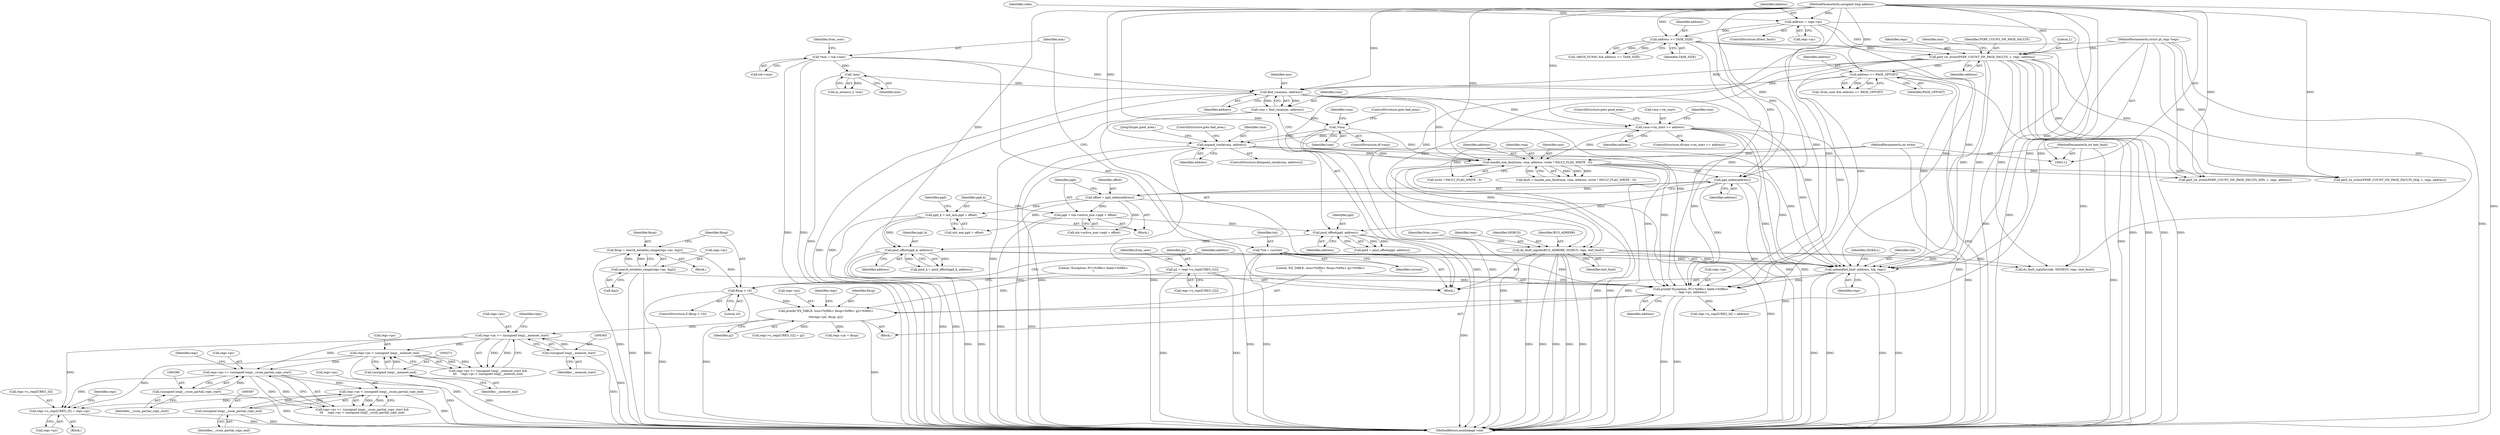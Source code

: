 digraph "0_linux_a8b0ca17b80e92faab46ee7179ba9e99ccb61233_43@array" {
"1000397" [label="(Call,regs->u_regs[UREG_I5] = regs->pc)"];
"1000375" [label="(Call,regs->pc >= (unsigned long)__csum_partial_copy_start)"];
"1000360" [label="(Call,regs->pc >= (unsigned long)__memset_start)"];
"1000350" [label="(Call,printk(\"EX_TABLE: insn<%08lx> fixup<%08x> g2<%08lx>\n\",\n\t\t\t\tregs->pc, fixup, g2))"];
"1000344" [label="(Call,printk(\"Exception: PC<%08lx> faddr<%08lx>\n\", regs->pc, address))"];
"1000329" [label="(Call,search_extables_range(regs->pc, &g2))"];
"1000186" [label="(Call,find_vma(mm, address))"];
"1000163" [label="(Call,!mm)"];
"1000124" [label="(Call,*mm = tsk->mm)"];
"1000180" [label="(Call,address >= PAGE_OFFSET)"];
"1000166" [label="(Call,perf_sw_event(PERF_COUNT_SW_PAGE_FAULTS, 1, regs, address))"];
"1000113" [label="(MethodParameterIn,struct pt_regs *regs)"];
"1000156" [label="(Call,address >= TASK_SIZE)"];
"1000144" [label="(Call,address = regs->pc)"];
"1000116" [label="(MethodParameterIn,unsigned long address)"];
"1000466" [label="(Call,pgd_index(address))"];
"1000242" [label="(Call,handle_mm_fault(mm, vma, address, write ? FAULT_FLAG_WRITE : 0))"];
"1000209" [label="(Call,expand_stack(vma, address))"];
"1000190" [label="(Call,!vma)"];
"1000184" [label="(Call,vma = find_vma(mm, address))"];
"1000194" [label="(Call,vma->vm_start <= address)"];
"1000115" [label="(MethodParameterIn,int write)"];
"1000515" [label="(Call,pmd_offset(pgd_k, address))"];
"1000481" [label="(Call,pgd_k = init_mm.pgd + offset)"];
"1000464" [label="(Call,offset = pgd_index(address))"];
"1000510" [label="(Call,pmd_offset(pgd, address))"];
"1000472" [label="(Call,pgd = tsk->active_mm->pgd + offset)"];
"1000428" [label="(Call,unhandled_fault (address, tsk, regs))"];
"1000120" [label="(Call,*tsk = current)"];
"1000452" [label="(Call,do_fault_siginfo(BUS_ADRERR, SIGBUS, regs, text_fault))"];
"1000114" [label="(MethodParameterIn,int text_fault)"];
"1000336" [label="(Call,fixup > 10)"];
"1000327" [label="(Call,fixup = search_extables_range(regs->pc, &g2))"];
"1000316" [label="(Call,g2 = regs->u_regs[UREG_G2])"];
"1000364" [label="(Call,(unsigned long)__memset_start)"];
"1000367" [label="(Call,regs->pc < (unsigned long)__memset_end)"];
"1000371" [label="(Call,(unsigned long)__memset_end)"];
"1000379" [label="(Call,(unsigned long)__csum_partial_copy_start)"];
"1000382" [label="(Call,regs->pc < (unsigned long)__csum_partial_copy_end)"];
"1000386" [label="(Call,(unsigned long)__csum_partial_copy_end)"];
"1000133" [label="(Identifier,from_user)"];
"1000204" [label="(Identifier,vma)"];
"1000465" [label="(Identifier,offset)"];
"1000124" [label="(Call,*mm = tsk->mm)"];
"1000177" [label="(Call,!from_user && address >= PAGE_OFFSET)"];
"1000388" [label="(Identifier,__csum_partial_copy_end)"];
"1000359" [label="(Call,regs->pc >= (unsigned long)__memset_start &&\n\t\t\t     regs->pc < (unsigned long)__memset_end)"];
"1000277" [label="(Call,perf_sw_event(PERF_COUNT_SW_PAGE_FAULTS_MAJ, 1, regs, address))"];
"1000367" [label="(Call,regs->pc < (unsigned long)__memset_end)"];
"1000492" [label="(Identifier,pgd)"];
"1000406" [label="(Call,regs->u_regs[UREG_G2] = g2)"];
"1000166" [label="(Call,perf_sw_event(PERF_COUNT_SW_PAGE_FAULTS, 1, regs, address))"];
"1000386" [label="(Call,(unsigned long)__csum_partial_copy_end)"];
"1000335" [label="(ControlStructure,if (fixup > 10))"];
"1000187" [label="(Identifier,mm)"];
"1000369" [label="(Identifier,regs)"];
"1000510" [label="(Call,pmd_offset(pgd, address))"];
"1000364" [label="(Call,(unsigned long)__memset_start)"];
"1000472" [label="(Call,pgd = tsk->active_mm->pgd + offset)"];
"1000428" [label="(Call,unhandled_fault (address, tsk, regs))"];
"1000375" [label="(Call,regs->pc >= (unsigned long)__csum_partial_copy_start)"];
"1000213" [label="(JumpTarget,good_area:)"];
"1000473" [label="(Identifier,pgd)"];
"1000371" [label="(Call,(unsigned long)__memset_end)"];
"1000362" [label="(Identifier,regs)"];
"1000180" [label="(Call,address >= PAGE_OFFSET)"];
"1000456" [label="(Identifier,text_fault)"];
"1000325" [label="(Identifier,from_user)"];
"1000355" [label="(Identifier,fixup)"];
"1000188" [label="(Identifier,address)"];
"1000246" [label="(Call,write ? FAULT_FLAG_WRITE : 0)"];
"1000181" [label="(Identifier,address)"];
"1000316" [label="(Call,g2 = regs->u_regs[UREG_G2])"];
"1000339" [label="(Block,)"];
"1000185" [label="(Identifier,vma)"];
"1000199" [label="(ControlStructure,goto good_area;)"];
"1000209" [label="(Call,expand_stack(vma, address))"];
"1000361" [label="(Call,regs->pc)"];
"1000116" [label="(MethodParameterIn,unsigned long address)"];
"1000330" [label="(Call,regs->pc)"];
"1000194" [label="(Call,vma->vm_start <= address)"];
"1000336" [label="(Call,fixup > 10)"];
"1000366" [label="(Identifier,__memset_start)"];
"1000517" [label="(Identifier,address)"];
"1000329" [label="(Call,search_extables_range(regs->pc, &g2))"];
"1000168" [label="(Literal,1)"];
"1000115" [label="(MethodParameterIn,int write)"];
"1000513" [label="(Call,pmd_k = pmd_offset(pgd_k, address))"];
"1000212" [label="(ControlStructure,goto bad_area;)"];
"1000333" [label="(Call,&g2)"];
"1000433" [label="(Identifier,SIGKILL)"];
"1000381" [label="(Identifier,__csum_partial_copy_start)"];
"1000429" [label="(Identifier,address)"];
"1000191" [label="(Identifier,vma)"];
"1000198" [label="(Identifier,address)"];
"1000120" [label="(Call,*tsk = current)"];
"1000327" [label="(Call,fixup = search_extables_range(regs->pc, &g2))"];
"1000157" [label="(Identifier,address)"];
"1000144" [label="(Call,address = regs->pc)"];
"1000345" [label="(Literal,\"Exception: PC<%08lx> faddr<%08lx>\n\")"];
"1000117" [label="(Block,)"];
"1000189" [label="(ControlStructure,if(!vma))"];
"1000376" [label="(Call,regs->pc)"];
"1000382" [label="(Call,regs->pc < (unsigned long)__csum_partial_copy_end)"];
"1000384" [label="(Identifier,regs)"];
"1000352" [label="(Call,regs->pc)"];
"1000242" [label="(Call,handle_mm_fault(mm, vma, address, write ? FAULT_FLAG_WRITE : 0))"];
"1000245" [label="(Identifier,address)"];
"1000326" [label="(Block,)"];
"1000153" [label="(Call,!ARCH_SUN4C && address >= TASK_SIZE)"];
"1000350" [label="(Call,printk(\"EX_TABLE: insn<%08lx> fixup<%08x> g2<%08lx>\n\",\n\t\t\t\tregs->pc, fixup, g2))"];
"1000511" [label="(Identifier,pgd)"];
"1000474" [label="(Call,tsk->active_mm->pgd + offset)"];
"1000379" [label="(Call,(unsigned long)__csum_partial_copy_start)"];
"1000169" [label="(Identifier,regs)"];
"1000459" [label="(Identifier,from_user)"];
"1000190" [label="(Call,!vma)"];
"1000161" [label="(Call,in_atomic() || !mm)"];
"1000452" [label="(Call,do_fault_siginfo(BUS_ADRERR, SIGBUS, regs, text_fault))"];
"1000409" [label="(Identifier,regs)"];
"1000455" [label="(Identifier,regs)"];
"1000114" [label="(MethodParameterIn,int text_fault)"];
"1000186" [label="(Call,find_vma(mm, address))"];
"1000184" [label="(Call,vma = find_vma(mm, address))"];
"1000309" [label="(Call,do_fault_siginfo(code, SIGSEGV, regs, text_fault))"];
"1000195" [label="(Call,vma->vm_start)"];
"1000383" [label="(Call,regs->pc)"];
"1000534" [label="(MethodReturn,asmlinkage void)"];
"1000337" [label="(Identifier,fixup)"];
"1000142" [label="(ControlStructure,if(text_fault))"];
"1000344" [label="(Call,printk(\"Exception: PC<%08lx> faddr<%08lx>\n\", regs->pc, address))"];
"1000240" [label="(Call,fault = handle_mm_fault(mm, vma, address, write ? FAULT_FLAG_WRITE : 0))"];
"1000211" [label="(Identifier,address)"];
"1000126" [label="(Call,tsk->mm)"];
"1000374" [label="(Call,regs->pc >= (unsigned long)__csum_partial_copy_start &&\n\t\t\t     regs->pc < (unsigned long)__csum_partial_copy_end)"];
"1000244" [label="(Identifier,vma)"];
"1000318" [label="(Call,regs->u_regs[UREG_G2])"];
"1000431" [label="(Identifier,regs)"];
"1000170" [label="(Identifier,address)"];
"1000146" [label="(Call,regs->pc)"];
"1000351" [label="(Literal,\"EX_TABLE: insn<%08lx> fixup<%08x> g2<%08lx>\n\")"];
"1000121" [label="(Identifier,tsk)"];
"1000516" [label="(Identifier,pgd_k)"];
"1000483" [label="(Call,init_mm.pgd + offset)"];
"1000346" [label="(Call,regs->pc)"];
"1000158" [label="(Identifier,TASK_SIZE)"];
"1000196" [label="(Identifier,vma)"];
"1000349" [label="(Identifier,address)"];
"1000163" [label="(Call,!mm)"];
"1000122" [label="(Identifier,current)"];
"1000467" [label="(Identifier,address)"];
"1000193" [label="(ControlStructure,if(vma->vm_start <= address))"];
"1000512" [label="(Identifier,address)"];
"1000288" [label="(Call,perf_sw_event(PERF_COUNT_SW_PAGE_FAULTS_MIN, 1, regs, address))"];
"1000338" [label="(Literal,10)"];
"1000464" [label="(Call,offset = pgd_index(address))"];
"1000192" [label="(ControlStructure,goto bad_area;)"];
"1000156" [label="(Call,address >= TASK_SIZE)"];
"1000150" [label="(Identifier,code)"];
"1000454" [label="(Identifier,SIGBUS)"];
"1000389" [label="(Block,)"];
"1000210" [label="(Identifier,vma)"];
"1000368" [label="(Call,regs->pc)"];
"1000390" [label="(Call,regs->u_regs[UREG_I4] = address)"];
"1000125" [label="(Identifier,mm)"];
"1000164" [label="(Identifier,mm)"];
"1000182" [label="(Identifier,PAGE_OFFSET)"];
"1000174" [label="(Identifier,mm)"];
"1000508" [label="(Call,pmd = pmd_offset(pgd, address))"];
"1000453" [label="(Identifier,BUS_ADRERR)"];
"1000145" [label="(Identifier,address)"];
"1000397" [label="(Call,regs->u_regs[UREG_I5] = regs->pc)"];
"1000328" [label="(Identifier,fixup)"];
"1000466" [label="(Call,pgd_index(address))"];
"1000515" [label="(Call,pmd_offset(pgd_k, address))"];
"1000413" [label="(Call,regs->pc = fixup)"];
"1000356" [label="(Identifier,g2)"];
"1000373" [label="(Identifier,__memset_end)"];
"1000482" [label="(Identifier,pgd_k)"];
"1000113" [label="(MethodParameterIn,struct pt_regs *regs)"];
"1000243" [label="(Identifier,mm)"];
"1000430" [label="(Identifier,tsk)"];
"1000398" [label="(Call,regs->u_regs[UREG_I5])"];
"1000360" [label="(Call,regs->pc >= (unsigned long)__memset_start)"];
"1000317" [label="(Identifier,g2)"];
"1000208" [label="(ControlStructure,if(expand_stack(vma, address)))"];
"1000462" [label="(Block,)"];
"1000481" [label="(Call,pgd_k = init_mm.pgd + offset)"];
"1000167" [label="(Identifier,PERF_COUNT_SW_PAGE_FAULTS)"];
"1000403" [label="(Call,regs->pc)"];
"1000397" -> "1000389"  [label="AST: "];
"1000397" -> "1000403"  [label="CFG: "];
"1000398" -> "1000397"  [label="AST: "];
"1000403" -> "1000397"  [label="AST: "];
"1000409" -> "1000397"  [label="CFG: "];
"1000397" -> "1000534"  [label="DDG: "];
"1000375" -> "1000397"  [label="DDG: "];
"1000367" -> "1000397"  [label="DDG: "];
"1000382" -> "1000397"  [label="DDG: "];
"1000360" -> "1000397"  [label="DDG: "];
"1000375" -> "1000374"  [label="AST: "];
"1000375" -> "1000379"  [label="CFG: "];
"1000376" -> "1000375"  [label="AST: "];
"1000379" -> "1000375"  [label="AST: "];
"1000384" -> "1000375"  [label="CFG: "];
"1000374" -> "1000375"  [label="CFG: "];
"1000375" -> "1000534"  [label="DDG: "];
"1000375" -> "1000374"  [label="DDG: "];
"1000375" -> "1000374"  [label="DDG: "];
"1000360" -> "1000375"  [label="DDG: "];
"1000367" -> "1000375"  [label="DDG: "];
"1000379" -> "1000375"  [label="DDG: "];
"1000375" -> "1000382"  [label="DDG: "];
"1000360" -> "1000359"  [label="AST: "];
"1000360" -> "1000364"  [label="CFG: "];
"1000361" -> "1000360"  [label="AST: "];
"1000364" -> "1000360"  [label="AST: "];
"1000369" -> "1000360"  [label="CFG: "];
"1000359" -> "1000360"  [label="CFG: "];
"1000360" -> "1000534"  [label="DDG: "];
"1000360" -> "1000359"  [label="DDG: "];
"1000360" -> "1000359"  [label="DDG: "];
"1000350" -> "1000360"  [label="DDG: "];
"1000364" -> "1000360"  [label="DDG: "];
"1000360" -> "1000367"  [label="DDG: "];
"1000350" -> "1000339"  [label="AST: "];
"1000350" -> "1000356"  [label="CFG: "];
"1000351" -> "1000350"  [label="AST: "];
"1000352" -> "1000350"  [label="AST: "];
"1000355" -> "1000350"  [label="AST: "];
"1000356" -> "1000350"  [label="AST: "];
"1000362" -> "1000350"  [label="CFG: "];
"1000350" -> "1000534"  [label="DDG: "];
"1000344" -> "1000350"  [label="DDG: "];
"1000336" -> "1000350"  [label="DDG: "];
"1000316" -> "1000350"  [label="DDG: "];
"1000350" -> "1000406"  [label="DDG: "];
"1000350" -> "1000413"  [label="DDG: "];
"1000344" -> "1000339"  [label="AST: "];
"1000344" -> "1000349"  [label="CFG: "];
"1000345" -> "1000344"  [label="AST: "];
"1000346" -> "1000344"  [label="AST: "];
"1000349" -> "1000344"  [label="AST: "];
"1000351" -> "1000344"  [label="CFG: "];
"1000344" -> "1000534"  [label="DDG: "];
"1000344" -> "1000534"  [label="DDG: "];
"1000329" -> "1000344"  [label="DDG: "];
"1000186" -> "1000344"  [label="DDG: "];
"1000156" -> "1000344"  [label="DDG: "];
"1000466" -> "1000344"  [label="DDG: "];
"1000180" -> "1000344"  [label="DDG: "];
"1000209" -> "1000344"  [label="DDG: "];
"1000144" -> "1000344"  [label="DDG: "];
"1000166" -> "1000344"  [label="DDG: "];
"1000194" -> "1000344"  [label="DDG: "];
"1000242" -> "1000344"  [label="DDG: "];
"1000515" -> "1000344"  [label="DDG: "];
"1000428" -> "1000344"  [label="DDG: "];
"1000116" -> "1000344"  [label="DDG: "];
"1000344" -> "1000390"  [label="DDG: "];
"1000329" -> "1000327"  [label="AST: "];
"1000329" -> "1000333"  [label="CFG: "];
"1000330" -> "1000329"  [label="AST: "];
"1000333" -> "1000329"  [label="AST: "];
"1000327" -> "1000329"  [label="CFG: "];
"1000329" -> "1000534"  [label="DDG: "];
"1000329" -> "1000534"  [label="DDG: "];
"1000329" -> "1000327"  [label="DDG: "];
"1000329" -> "1000327"  [label="DDG: "];
"1000186" -> "1000184"  [label="AST: "];
"1000186" -> "1000188"  [label="CFG: "];
"1000187" -> "1000186"  [label="AST: "];
"1000188" -> "1000186"  [label="AST: "];
"1000184" -> "1000186"  [label="CFG: "];
"1000186" -> "1000534"  [label="DDG: "];
"1000186" -> "1000534"  [label="DDG: "];
"1000186" -> "1000184"  [label="DDG: "];
"1000186" -> "1000184"  [label="DDG: "];
"1000163" -> "1000186"  [label="DDG: "];
"1000124" -> "1000186"  [label="DDG: "];
"1000180" -> "1000186"  [label="DDG: "];
"1000166" -> "1000186"  [label="DDG: "];
"1000116" -> "1000186"  [label="DDG: "];
"1000186" -> "1000194"  [label="DDG: "];
"1000186" -> "1000242"  [label="DDG: "];
"1000186" -> "1000428"  [label="DDG: "];
"1000163" -> "1000161"  [label="AST: "];
"1000163" -> "1000164"  [label="CFG: "];
"1000164" -> "1000163"  [label="AST: "];
"1000161" -> "1000163"  [label="CFG: "];
"1000163" -> "1000534"  [label="DDG: "];
"1000163" -> "1000161"  [label="DDG: "];
"1000124" -> "1000163"  [label="DDG: "];
"1000124" -> "1000117"  [label="AST: "];
"1000124" -> "1000126"  [label="CFG: "];
"1000125" -> "1000124"  [label="AST: "];
"1000126" -> "1000124"  [label="AST: "];
"1000133" -> "1000124"  [label="CFG: "];
"1000124" -> "1000534"  [label="DDG: "];
"1000124" -> "1000534"  [label="DDG: "];
"1000180" -> "1000177"  [label="AST: "];
"1000180" -> "1000182"  [label="CFG: "];
"1000181" -> "1000180"  [label="AST: "];
"1000182" -> "1000180"  [label="AST: "];
"1000177" -> "1000180"  [label="CFG: "];
"1000180" -> "1000534"  [label="DDG: "];
"1000180" -> "1000534"  [label="DDG: "];
"1000180" -> "1000177"  [label="DDG: "];
"1000180" -> "1000177"  [label="DDG: "];
"1000166" -> "1000180"  [label="DDG: "];
"1000116" -> "1000180"  [label="DDG: "];
"1000180" -> "1000428"  [label="DDG: "];
"1000166" -> "1000117"  [label="AST: "];
"1000166" -> "1000170"  [label="CFG: "];
"1000167" -> "1000166"  [label="AST: "];
"1000168" -> "1000166"  [label="AST: "];
"1000169" -> "1000166"  [label="AST: "];
"1000170" -> "1000166"  [label="AST: "];
"1000174" -> "1000166"  [label="CFG: "];
"1000166" -> "1000534"  [label="DDG: "];
"1000166" -> "1000534"  [label="DDG: "];
"1000166" -> "1000534"  [label="DDG: "];
"1000166" -> "1000534"  [label="DDG: "];
"1000113" -> "1000166"  [label="DDG: "];
"1000156" -> "1000166"  [label="DDG: "];
"1000144" -> "1000166"  [label="DDG: "];
"1000116" -> "1000166"  [label="DDG: "];
"1000166" -> "1000277"  [label="DDG: "];
"1000166" -> "1000288"  [label="DDG: "];
"1000166" -> "1000309"  [label="DDG: "];
"1000166" -> "1000428"  [label="DDG: "];
"1000166" -> "1000428"  [label="DDG: "];
"1000166" -> "1000452"  [label="DDG: "];
"1000113" -> "1000112"  [label="AST: "];
"1000113" -> "1000534"  [label="DDG: "];
"1000113" -> "1000277"  [label="DDG: "];
"1000113" -> "1000288"  [label="DDG: "];
"1000113" -> "1000309"  [label="DDG: "];
"1000113" -> "1000428"  [label="DDG: "];
"1000113" -> "1000452"  [label="DDG: "];
"1000156" -> "1000153"  [label="AST: "];
"1000156" -> "1000158"  [label="CFG: "];
"1000157" -> "1000156"  [label="AST: "];
"1000158" -> "1000156"  [label="AST: "];
"1000153" -> "1000156"  [label="CFG: "];
"1000156" -> "1000534"  [label="DDG: "];
"1000156" -> "1000153"  [label="DDG: "];
"1000156" -> "1000153"  [label="DDG: "];
"1000144" -> "1000156"  [label="DDG: "];
"1000116" -> "1000156"  [label="DDG: "];
"1000156" -> "1000428"  [label="DDG: "];
"1000156" -> "1000466"  [label="DDG: "];
"1000144" -> "1000142"  [label="AST: "];
"1000144" -> "1000146"  [label="CFG: "];
"1000145" -> "1000144"  [label="AST: "];
"1000146" -> "1000144"  [label="AST: "];
"1000150" -> "1000144"  [label="CFG: "];
"1000144" -> "1000534"  [label="DDG: "];
"1000116" -> "1000144"  [label="DDG: "];
"1000144" -> "1000428"  [label="DDG: "];
"1000144" -> "1000466"  [label="DDG: "];
"1000116" -> "1000112"  [label="AST: "];
"1000116" -> "1000534"  [label="DDG: "];
"1000116" -> "1000194"  [label="DDG: "];
"1000116" -> "1000209"  [label="DDG: "];
"1000116" -> "1000242"  [label="DDG: "];
"1000116" -> "1000277"  [label="DDG: "];
"1000116" -> "1000288"  [label="DDG: "];
"1000116" -> "1000390"  [label="DDG: "];
"1000116" -> "1000428"  [label="DDG: "];
"1000116" -> "1000466"  [label="DDG: "];
"1000116" -> "1000510"  [label="DDG: "];
"1000116" -> "1000515"  [label="DDG: "];
"1000466" -> "1000464"  [label="AST: "];
"1000466" -> "1000467"  [label="CFG: "];
"1000467" -> "1000466"  [label="AST: "];
"1000464" -> "1000466"  [label="CFG: "];
"1000466" -> "1000534"  [label="DDG: "];
"1000466" -> "1000428"  [label="DDG: "];
"1000466" -> "1000464"  [label="DDG: "];
"1000242" -> "1000466"  [label="DDG: "];
"1000466" -> "1000510"  [label="DDG: "];
"1000242" -> "1000240"  [label="AST: "];
"1000242" -> "1000246"  [label="CFG: "];
"1000243" -> "1000242"  [label="AST: "];
"1000244" -> "1000242"  [label="AST: "];
"1000245" -> "1000242"  [label="AST: "];
"1000246" -> "1000242"  [label="AST: "];
"1000240" -> "1000242"  [label="CFG: "];
"1000242" -> "1000534"  [label="DDG: "];
"1000242" -> "1000534"  [label="DDG: "];
"1000242" -> "1000534"  [label="DDG: "];
"1000242" -> "1000534"  [label="DDG: "];
"1000242" -> "1000240"  [label="DDG: "];
"1000242" -> "1000240"  [label="DDG: "];
"1000242" -> "1000240"  [label="DDG: "];
"1000242" -> "1000240"  [label="DDG: "];
"1000209" -> "1000242"  [label="DDG: "];
"1000209" -> "1000242"  [label="DDG: "];
"1000190" -> "1000242"  [label="DDG: "];
"1000194" -> "1000242"  [label="DDG: "];
"1000115" -> "1000242"  [label="DDG: "];
"1000242" -> "1000277"  [label="DDG: "];
"1000242" -> "1000288"  [label="DDG: "];
"1000242" -> "1000428"  [label="DDG: "];
"1000209" -> "1000208"  [label="AST: "];
"1000209" -> "1000211"  [label="CFG: "];
"1000210" -> "1000209"  [label="AST: "];
"1000211" -> "1000209"  [label="AST: "];
"1000212" -> "1000209"  [label="CFG: "];
"1000213" -> "1000209"  [label="CFG: "];
"1000209" -> "1000534"  [label="DDG: "];
"1000209" -> "1000534"  [label="DDG: "];
"1000209" -> "1000534"  [label="DDG: "];
"1000190" -> "1000209"  [label="DDG: "];
"1000194" -> "1000209"  [label="DDG: "];
"1000209" -> "1000428"  [label="DDG: "];
"1000190" -> "1000189"  [label="AST: "];
"1000190" -> "1000191"  [label="CFG: "];
"1000191" -> "1000190"  [label="AST: "];
"1000192" -> "1000190"  [label="CFG: "];
"1000196" -> "1000190"  [label="CFG: "];
"1000190" -> "1000534"  [label="DDG: "];
"1000190" -> "1000534"  [label="DDG: "];
"1000184" -> "1000190"  [label="DDG: "];
"1000184" -> "1000117"  [label="AST: "];
"1000185" -> "1000184"  [label="AST: "];
"1000191" -> "1000184"  [label="CFG: "];
"1000184" -> "1000534"  [label="DDG: "];
"1000194" -> "1000193"  [label="AST: "];
"1000194" -> "1000198"  [label="CFG: "];
"1000195" -> "1000194"  [label="AST: "];
"1000198" -> "1000194"  [label="AST: "];
"1000199" -> "1000194"  [label="CFG: "];
"1000204" -> "1000194"  [label="CFG: "];
"1000194" -> "1000534"  [label="DDG: "];
"1000194" -> "1000534"  [label="DDG: "];
"1000194" -> "1000534"  [label="DDG: "];
"1000194" -> "1000428"  [label="DDG: "];
"1000115" -> "1000112"  [label="AST: "];
"1000115" -> "1000534"  [label="DDG: "];
"1000115" -> "1000246"  [label="DDG: "];
"1000515" -> "1000513"  [label="AST: "];
"1000515" -> "1000517"  [label="CFG: "];
"1000516" -> "1000515"  [label="AST: "];
"1000517" -> "1000515"  [label="AST: "];
"1000513" -> "1000515"  [label="CFG: "];
"1000515" -> "1000534"  [label="DDG: "];
"1000515" -> "1000534"  [label="DDG: "];
"1000515" -> "1000428"  [label="DDG: "];
"1000515" -> "1000513"  [label="DDG: "];
"1000515" -> "1000513"  [label="DDG: "];
"1000481" -> "1000515"  [label="DDG: "];
"1000510" -> "1000515"  [label="DDG: "];
"1000481" -> "1000462"  [label="AST: "];
"1000481" -> "1000483"  [label="CFG: "];
"1000482" -> "1000481"  [label="AST: "];
"1000483" -> "1000481"  [label="AST: "];
"1000492" -> "1000481"  [label="CFG: "];
"1000481" -> "1000534"  [label="DDG: "];
"1000481" -> "1000534"  [label="DDG: "];
"1000464" -> "1000481"  [label="DDG: "];
"1000464" -> "1000462"  [label="AST: "];
"1000465" -> "1000464"  [label="AST: "];
"1000473" -> "1000464"  [label="CFG: "];
"1000464" -> "1000534"  [label="DDG: "];
"1000464" -> "1000472"  [label="DDG: "];
"1000464" -> "1000474"  [label="DDG: "];
"1000464" -> "1000483"  [label="DDG: "];
"1000510" -> "1000508"  [label="AST: "];
"1000510" -> "1000512"  [label="CFG: "];
"1000511" -> "1000510"  [label="AST: "];
"1000512" -> "1000510"  [label="AST: "];
"1000508" -> "1000510"  [label="CFG: "];
"1000510" -> "1000534"  [label="DDG: "];
"1000510" -> "1000508"  [label="DDG: "];
"1000510" -> "1000508"  [label="DDG: "];
"1000472" -> "1000510"  [label="DDG: "];
"1000472" -> "1000462"  [label="AST: "];
"1000472" -> "1000474"  [label="CFG: "];
"1000473" -> "1000472"  [label="AST: "];
"1000474" -> "1000472"  [label="AST: "];
"1000482" -> "1000472"  [label="CFG: "];
"1000472" -> "1000534"  [label="DDG: "];
"1000472" -> "1000534"  [label="DDG: "];
"1000428" -> "1000117"  [label="AST: "];
"1000428" -> "1000431"  [label="CFG: "];
"1000429" -> "1000428"  [label="AST: "];
"1000430" -> "1000428"  [label="AST: "];
"1000431" -> "1000428"  [label="AST: "];
"1000433" -> "1000428"  [label="CFG: "];
"1000428" -> "1000534"  [label="DDG: "];
"1000428" -> "1000534"  [label="DDG: "];
"1000428" -> "1000534"  [label="DDG: "];
"1000428" -> "1000534"  [label="DDG: "];
"1000120" -> "1000428"  [label="DDG: "];
"1000452" -> "1000428"  [label="DDG: "];
"1000120" -> "1000117"  [label="AST: "];
"1000120" -> "1000122"  [label="CFG: "];
"1000121" -> "1000120"  [label="AST: "];
"1000122" -> "1000120"  [label="AST: "];
"1000125" -> "1000120"  [label="CFG: "];
"1000120" -> "1000534"  [label="DDG: "];
"1000120" -> "1000534"  [label="DDG: "];
"1000452" -> "1000117"  [label="AST: "];
"1000452" -> "1000456"  [label="CFG: "];
"1000453" -> "1000452"  [label="AST: "];
"1000454" -> "1000452"  [label="AST: "];
"1000455" -> "1000452"  [label="AST: "];
"1000456" -> "1000452"  [label="AST: "];
"1000459" -> "1000452"  [label="CFG: "];
"1000452" -> "1000534"  [label="DDG: "];
"1000452" -> "1000534"  [label="DDG: "];
"1000452" -> "1000534"  [label="DDG: "];
"1000452" -> "1000534"  [label="DDG: "];
"1000452" -> "1000534"  [label="DDG: "];
"1000452" -> "1000309"  [label="DDG: "];
"1000452" -> "1000309"  [label="DDG: "];
"1000114" -> "1000452"  [label="DDG: "];
"1000114" -> "1000112"  [label="AST: "];
"1000114" -> "1000534"  [label="DDG: "];
"1000114" -> "1000309"  [label="DDG: "];
"1000336" -> "1000335"  [label="AST: "];
"1000336" -> "1000338"  [label="CFG: "];
"1000337" -> "1000336"  [label="AST: "];
"1000338" -> "1000336"  [label="AST: "];
"1000345" -> "1000336"  [label="CFG: "];
"1000429" -> "1000336"  [label="CFG: "];
"1000336" -> "1000534"  [label="DDG: "];
"1000336" -> "1000534"  [label="DDG: "];
"1000327" -> "1000336"  [label="DDG: "];
"1000327" -> "1000326"  [label="AST: "];
"1000328" -> "1000327"  [label="AST: "];
"1000337" -> "1000327"  [label="CFG: "];
"1000327" -> "1000534"  [label="DDG: "];
"1000316" -> "1000117"  [label="AST: "];
"1000316" -> "1000318"  [label="CFG: "];
"1000317" -> "1000316"  [label="AST: "];
"1000318" -> "1000316"  [label="AST: "];
"1000325" -> "1000316"  [label="CFG: "];
"1000316" -> "1000534"  [label="DDG: "];
"1000316" -> "1000534"  [label="DDG: "];
"1000364" -> "1000366"  [label="CFG: "];
"1000365" -> "1000364"  [label="AST: "];
"1000366" -> "1000364"  [label="AST: "];
"1000364" -> "1000534"  [label="DDG: "];
"1000367" -> "1000359"  [label="AST: "];
"1000367" -> "1000371"  [label="CFG: "];
"1000368" -> "1000367"  [label="AST: "];
"1000371" -> "1000367"  [label="AST: "];
"1000359" -> "1000367"  [label="CFG: "];
"1000367" -> "1000534"  [label="DDG: "];
"1000367" -> "1000359"  [label="DDG: "];
"1000367" -> "1000359"  [label="DDG: "];
"1000371" -> "1000367"  [label="DDG: "];
"1000371" -> "1000373"  [label="CFG: "];
"1000372" -> "1000371"  [label="AST: "];
"1000373" -> "1000371"  [label="AST: "];
"1000371" -> "1000534"  [label="DDG: "];
"1000379" -> "1000381"  [label="CFG: "];
"1000380" -> "1000379"  [label="AST: "];
"1000381" -> "1000379"  [label="AST: "];
"1000379" -> "1000534"  [label="DDG: "];
"1000382" -> "1000374"  [label="AST: "];
"1000382" -> "1000386"  [label="CFG: "];
"1000383" -> "1000382"  [label="AST: "];
"1000386" -> "1000382"  [label="AST: "];
"1000374" -> "1000382"  [label="CFG: "];
"1000382" -> "1000534"  [label="DDG: "];
"1000382" -> "1000374"  [label="DDG: "];
"1000382" -> "1000374"  [label="DDG: "];
"1000386" -> "1000382"  [label="DDG: "];
"1000386" -> "1000388"  [label="CFG: "];
"1000387" -> "1000386"  [label="AST: "];
"1000388" -> "1000386"  [label="AST: "];
"1000386" -> "1000534"  [label="DDG: "];
}

